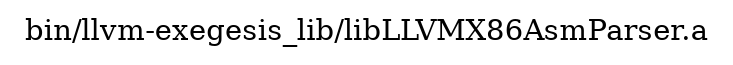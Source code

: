 digraph "bin/llvm-exegesis_lib/libLLVMX86AsmParser.a" {
	label="bin/llvm-exegesis_lib/libLLVMX86AsmParser.a";
	rankdir="LR"

}
